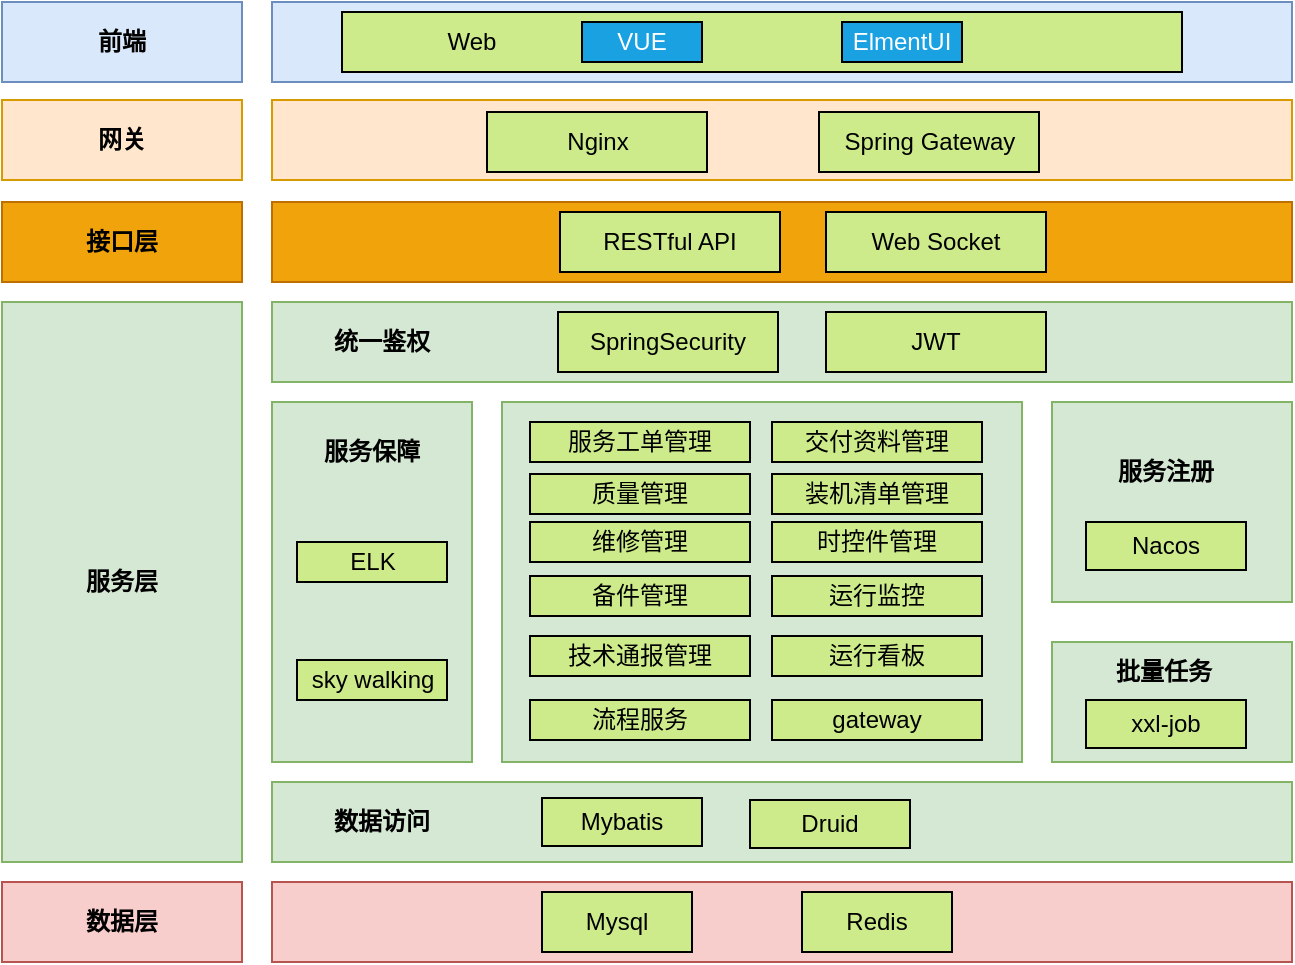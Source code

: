 <mxfile version="21.6.8" type="github">
  <diagram name="第 1 页" id="tTyKexbOoJwoOV7x55Js">
    <mxGraphModel dx="1050" dy="566" grid="1" gridSize="10" guides="1" tooltips="1" connect="1" arrows="1" fold="1" page="1" pageScale="1" pageWidth="827" pageHeight="1169" math="0" shadow="0">
      <root>
        <mxCell id="0" />
        <mxCell id="1" parent="0" />
        <mxCell id="Ohir-lPhPDSaUjCYVocN-1" value="前端" style="rounded=0;whiteSpace=wrap;html=1;fillColor=#dae8fc;strokeColor=#6c8ebf;fontStyle=1" vertex="1" parent="1">
          <mxGeometry x="40" y="70" width="120" height="40" as="geometry" />
        </mxCell>
        <mxCell id="Ohir-lPhPDSaUjCYVocN-2" value="" style="rounded=0;whiteSpace=wrap;html=1;fillColor=#dae8fc;strokeColor=#6c8ebf;" vertex="1" parent="1">
          <mxGeometry x="175" y="70" width="510" height="40" as="geometry" />
        </mxCell>
        <mxCell id="Ohir-lPhPDSaUjCYVocN-3" value="" style="rounded=0;whiteSpace=wrap;html=1;fillColor=#CDEB8B;" vertex="1" parent="1">
          <mxGeometry x="210" y="75" width="420" height="30" as="geometry" />
        </mxCell>
        <mxCell id="Ohir-lPhPDSaUjCYVocN-4" value="Web" style="text;html=1;strokeColor=none;fillColor=none;align=center;verticalAlign=middle;whiteSpace=wrap;rounded=0;" vertex="1" parent="1">
          <mxGeometry x="210" y="75" width="130" height="30" as="geometry" />
        </mxCell>
        <mxCell id="Ohir-lPhPDSaUjCYVocN-5" value="&lt;font color=&quot;#ffffff&quot;&gt;VUE&lt;/font&gt;" style="rounded=0;whiteSpace=wrap;html=1;fillColor=#19A1E2;" vertex="1" parent="1">
          <mxGeometry x="330" y="80" width="60" height="20" as="geometry" />
        </mxCell>
        <mxCell id="Ohir-lPhPDSaUjCYVocN-6" value="&lt;font color=&quot;#ffffff&quot;&gt;ElmentUI&lt;/font&gt;" style="rounded=0;whiteSpace=wrap;html=1;fillColor=#19A1E2;" vertex="1" parent="1">
          <mxGeometry x="460" y="80" width="60" height="20" as="geometry" />
        </mxCell>
        <mxCell id="Ohir-lPhPDSaUjCYVocN-7" value="网关" style="rounded=0;whiteSpace=wrap;html=1;fillColor=#ffe6cc;strokeColor=#d79b00;fontStyle=1" vertex="1" parent="1">
          <mxGeometry x="40" y="119" width="120" height="40" as="geometry" />
        </mxCell>
        <mxCell id="Ohir-lPhPDSaUjCYVocN-8" value="" style="rounded=0;whiteSpace=wrap;html=1;fillColor=#ffe6cc;strokeColor=#d79b00;" vertex="1" parent="1">
          <mxGeometry x="175" y="119" width="510" height="40" as="geometry" />
        </mxCell>
        <mxCell id="Ohir-lPhPDSaUjCYVocN-9" value="Nginx" style="rounded=0;whiteSpace=wrap;html=1;fillColor=#CDEB8B;" vertex="1" parent="1">
          <mxGeometry x="282.5" y="125" width="110" height="30" as="geometry" />
        </mxCell>
        <mxCell id="Ohir-lPhPDSaUjCYVocN-10" value="Spring Gateway" style="rounded=0;whiteSpace=wrap;html=1;fillColor=#CDEB8B;" vertex="1" parent="1">
          <mxGeometry x="448.5" y="125" width="110" height="30" as="geometry" />
        </mxCell>
        <mxCell id="Ohir-lPhPDSaUjCYVocN-11" value="接口层" style="rounded=0;whiteSpace=wrap;html=1;fillColor=#f0a30a;strokeColor=#BD7000;fontColor=#000000;fontStyle=1" vertex="1" parent="1">
          <mxGeometry x="40" y="170" width="120" height="40" as="geometry" />
        </mxCell>
        <mxCell id="Ohir-lPhPDSaUjCYVocN-12" value="" style="rounded=0;whiteSpace=wrap;html=1;fillColor=#f0a30a;strokeColor=#BD7000;fontColor=#000000;" vertex="1" parent="1">
          <mxGeometry x="175" y="170" width="510" height="40" as="geometry" />
        </mxCell>
        <mxCell id="Ohir-lPhPDSaUjCYVocN-13" value="RESTful API" style="rounded=0;whiteSpace=wrap;html=1;fillColor=#CDEB8B;" vertex="1" parent="1">
          <mxGeometry x="319" y="175" width="110" height="30" as="geometry" />
        </mxCell>
        <mxCell id="Ohir-lPhPDSaUjCYVocN-14" value="Web Socket" style="rounded=0;whiteSpace=wrap;html=1;fillColor=#CDEB8B;" vertex="1" parent="1">
          <mxGeometry x="452" y="175" width="110" height="30" as="geometry" />
        </mxCell>
        <mxCell id="Ohir-lPhPDSaUjCYVocN-15" value="服务层" style="rounded=0;whiteSpace=wrap;html=1;fillColor=#d5e8d4;strokeColor=#82b366;fontStyle=1" vertex="1" parent="1">
          <mxGeometry x="40" y="220" width="120" height="280" as="geometry" />
        </mxCell>
        <mxCell id="Ohir-lPhPDSaUjCYVocN-16" value="" style="rounded=0;whiteSpace=wrap;html=1;fillColor=#d5e8d4;strokeColor=#82b366;" vertex="1" parent="1">
          <mxGeometry x="175" y="220" width="510" height="40" as="geometry" />
        </mxCell>
        <mxCell id="Ohir-lPhPDSaUjCYVocN-17" value="统一鉴权" style="text;html=1;strokeColor=none;fillColor=none;align=center;verticalAlign=middle;whiteSpace=wrap;rounded=0;fontStyle=1" vertex="1" parent="1">
          <mxGeometry x="200" y="225" width="60" height="30" as="geometry" />
        </mxCell>
        <mxCell id="Ohir-lPhPDSaUjCYVocN-18" value="SpringSecurity" style="rounded=0;whiteSpace=wrap;html=1;fillColor=#CDEB8B;" vertex="1" parent="1">
          <mxGeometry x="318" y="225" width="110" height="30" as="geometry" />
        </mxCell>
        <mxCell id="Ohir-lPhPDSaUjCYVocN-19" value="JWT" style="rounded=0;whiteSpace=wrap;html=1;fillColor=#CDEB8B;" vertex="1" parent="1">
          <mxGeometry x="452" y="225" width="110" height="30" as="geometry" />
        </mxCell>
        <mxCell id="Ohir-lPhPDSaUjCYVocN-20" value="" style="rounded=0;whiteSpace=wrap;html=1;fillColor=#d5e8d4;strokeColor=#82b366;" vertex="1" parent="1">
          <mxGeometry x="290" y="270" width="260" height="180" as="geometry" />
        </mxCell>
        <mxCell id="Ohir-lPhPDSaUjCYVocN-21" value="" style="rounded=0;whiteSpace=wrap;html=1;fillColor=#d5e8d4;strokeColor=#82b366;" vertex="1" parent="1">
          <mxGeometry x="175" y="270" width="100" height="180" as="geometry" />
        </mxCell>
        <mxCell id="Ohir-lPhPDSaUjCYVocN-22" value="服务保障" style="text;html=1;strokeColor=none;fillColor=none;align=center;verticalAlign=middle;whiteSpace=wrap;rounded=0;fontStyle=1" vertex="1" parent="1">
          <mxGeometry x="195" y="280" width="60" height="30" as="geometry" />
        </mxCell>
        <mxCell id="Ohir-lPhPDSaUjCYVocN-23" value="ELK" style="rounded=0;whiteSpace=wrap;html=1;fillColor=#CDEB8B;" vertex="1" parent="1">
          <mxGeometry x="187.5" y="340" width="75" height="20" as="geometry" />
        </mxCell>
        <mxCell id="Ohir-lPhPDSaUjCYVocN-24" value="sky&amp;nbsp;walking" style="rounded=0;whiteSpace=wrap;html=1;fillColor=#CDEB8B;" vertex="1" parent="1">
          <mxGeometry x="187.5" y="399" width="75" height="20" as="geometry" />
        </mxCell>
        <mxCell id="Ohir-lPhPDSaUjCYVocN-25" value="服务工单管理" style="rounded=0;whiteSpace=wrap;html=1;fillColor=#CDEB8B;" vertex="1" parent="1">
          <mxGeometry x="304" y="280" width="110" height="20" as="geometry" />
        </mxCell>
        <mxCell id="Ohir-lPhPDSaUjCYVocN-26" value="交付资料管理" style="rounded=0;whiteSpace=wrap;html=1;fillColor=#CDEB8B;" vertex="1" parent="1">
          <mxGeometry x="425" y="280" width="105" height="20" as="geometry" />
        </mxCell>
        <mxCell id="Ohir-lPhPDSaUjCYVocN-27" value="质量管理" style="rounded=0;whiteSpace=wrap;html=1;fillColor=#CDEB8B;" vertex="1" parent="1">
          <mxGeometry x="304" y="306" width="110" height="20" as="geometry" />
        </mxCell>
        <mxCell id="Ohir-lPhPDSaUjCYVocN-28" value="装机清单管理" style="rounded=0;whiteSpace=wrap;html=1;fillColor=#CDEB8B;" vertex="1" parent="1">
          <mxGeometry x="425" y="306" width="105" height="20" as="geometry" />
        </mxCell>
        <mxCell id="Ohir-lPhPDSaUjCYVocN-29" value="gateway" style="rounded=0;whiteSpace=wrap;html=1;fillColor=#CDEB8B;" vertex="1" parent="1">
          <mxGeometry x="425" y="419" width="105" height="20" as="geometry" />
        </mxCell>
        <mxCell id="Ohir-lPhPDSaUjCYVocN-30" value="" style="rounded=0;whiteSpace=wrap;html=1;fillColor=#d5e8d4;strokeColor=#82b366;" vertex="1" parent="1">
          <mxGeometry x="565" y="270" width="120" height="100" as="geometry" />
        </mxCell>
        <mxCell id="Ohir-lPhPDSaUjCYVocN-31" value="服务注册" style="text;html=1;strokeColor=none;fillColor=none;align=center;verticalAlign=middle;whiteSpace=wrap;rounded=0;fontStyle=1" vertex="1" parent="1">
          <mxGeometry x="592" y="290" width="60" height="30" as="geometry" />
        </mxCell>
        <mxCell id="Ohir-lPhPDSaUjCYVocN-32" value="Nacos" style="rounded=0;whiteSpace=wrap;html=1;fillColor=#CDEB8B;" vertex="1" parent="1">
          <mxGeometry x="582" y="330" width="80" height="24" as="geometry" />
        </mxCell>
        <mxCell id="Ohir-lPhPDSaUjCYVocN-33" value="" style="rounded=0;whiteSpace=wrap;html=1;fillColor=#d5e8d4;strokeColor=#82b366;" vertex="1" parent="1">
          <mxGeometry x="565" y="390" width="120" height="60" as="geometry" />
        </mxCell>
        <mxCell id="Ohir-lPhPDSaUjCYVocN-34" value="批量任务" style="text;html=1;strokeColor=none;fillColor=none;align=center;verticalAlign=middle;whiteSpace=wrap;rounded=0;fontStyle=1" vertex="1" parent="1">
          <mxGeometry x="591" y="390" width="60" height="29" as="geometry" />
        </mxCell>
        <mxCell id="Ohir-lPhPDSaUjCYVocN-35" value="xxl-job" style="rounded=0;whiteSpace=wrap;html=1;fillColor=#CDEB8B;" vertex="1" parent="1">
          <mxGeometry x="582" y="419" width="80" height="24" as="geometry" />
        </mxCell>
        <mxCell id="Ohir-lPhPDSaUjCYVocN-36" value="" style="rounded=0;whiteSpace=wrap;html=1;fillColor=#d5e8d4;strokeColor=#82b366;" vertex="1" parent="1">
          <mxGeometry x="175" y="460" width="510" height="40" as="geometry" />
        </mxCell>
        <mxCell id="Ohir-lPhPDSaUjCYVocN-37" value="数据访问" style="text;html=1;strokeColor=none;fillColor=none;align=center;verticalAlign=middle;whiteSpace=wrap;rounded=0;fontStyle=1" vertex="1" parent="1">
          <mxGeometry x="200" y="465" width="60" height="30" as="geometry" />
        </mxCell>
        <mxCell id="Ohir-lPhPDSaUjCYVocN-38" value="Mybatis" style="rounded=0;whiteSpace=wrap;html=1;fillColor=#CDEB8B;" vertex="1" parent="1">
          <mxGeometry x="310" y="468" width="80" height="24" as="geometry" />
        </mxCell>
        <mxCell id="Ohir-lPhPDSaUjCYVocN-39" value="Druid" style="rounded=0;whiteSpace=wrap;html=1;fillColor=#CDEB8B;" vertex="1" parent="1">
          <mxGeometry x="414" y="469" width="80" height="24" as="geometry" />
        </mxCell>
        <mxCell id="Ohir-lPhPDSaUjCYVocN-40" value="数据层" style="rounded=0;whiteSpace=wrap;html=1;fillColor=#f8cecc;strokeColor=#b85450;fontStyle=1" vertex="1" parent="1">
          <mxGeometry x="40" y="510" width="120" height="40" as="geometry" />
        </mxCell>
        <mxCell id="Ohir-lPhPDSaUjCYVocN-41" value="" style="rounded=0;whiteSpace=wrap;html=1;fillColor=#f8cecc;strokeColor=#b85450;" vertex="1" parent="1">
          <mxGeometry x="175" y="510" width="510" height="40" as="geometry" />
        </mxCell>
        <mxCell id="Ohir-lPhPDSaUjCYVocN-42" value="Mysql" style="rounded=0;whiteSpace=wrap;html=1;fillColor=#CDEB8B;" vertex="1" parent="1">
          <mxGeometry x="310" y="515" width="75" height="30" as="geometry" />
        </mxCell>
        <mxCell id="Ohir-lPhPDSaUjCYVocN-43" value="Redis" style="rounded=0;whiteSpace=wrap;html=1;fillColor=#CDEB8B;" vertex="1" parent="1">
          <mxGeometry x="440" y="515" width="75" height="30" as="geometry" />
        </mxCell>
        <mxCell id="Ohir-lPhPDSaUjCYVocN-44" value="维修管理" style="rounded=0;whiteSpace=wrap;html=1;fillColor=#CDEB8B;" vertex="1" parent="1">
          <mxGeometry x="304" y="330" width="110" height="20" as="geometry" />
        </mxCell>
        <mxCell id="Ohir-lPhPDSaUjCYVocN-45" value="流程服务" style="rounded=0;whiteSpace=wrap;html=1;fillColor=#CDEB8B;" vertex="1" parent="1">
          <mxGeometry x="304" y="419" width="110" height="20" as="geometry" />
        </mxCell>
        <mxCell id="Ohir-lPhPDSaUjCYVocN-46" value="时控件管理" style="rounded=0;whiteSpace=wrap;html=1;fillColor=#CDEB8B;" vertex="1" parent="1">
          <mxGeometry x="425" y="330" width="105" height="20" as="geometry" />
        </mxCell>
        <mxCell id="Ohir-lPhPDSaUjCYVocN-47" value="备件管理" style="rounded=0;whiteSpace=wrap;html=1;fillColor=#CDEB8B;" vertex="1" parent="1">
          <mxGeometry x="304" y="357" width="110" height="20" as="geometry" />
        </mxCell>
        <mxCell id="Ohir-lPhPDSaUjCYVocN-48" value="运行监控" style="rounded=0;whiteSpace=wrap;html=1;fillColor=#CDEB8B;" vertex="1" parent="1">
          <mxGeometry x="425" y="357" width="105" height="20" as="geometry" />
        </mxCell>
        <mxCell id="Ohir-lPhPDSaUjCYVocN-49" value="技术通报管理" style="rounded=0;whiteSpace=wrap;html=1;fillColor=#CDEB8B;" vertex="1" parent="1">
          <mxGeometry x="304" y="387" width="110" height="20" as="geometry" />
        </mxCell>
        <mxCell id="Ohir-lPhPDSaUjCYVocN-50" value="运行看板" style="rounded=0;whiteSpace=wrap;html=1;fillColor=#CDEB8B;" vertex="1" parent="1">
          <mxGeometry x="425" y="387" width="105" height="20" as="geometry" />
        </mxCell>
      </root>
    </mxGraphModel>
  </diagram>
</mxfile>
